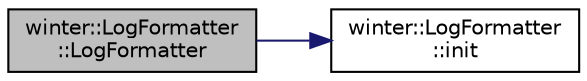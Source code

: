 digraph "winter::LogFormatter::LogFormatter"
{
 // LATEX_PDF_SIZE
  edge [fontname="Helvetica",fontsize="10",labelfontname="Helvetica",labelfontsize="10"];
  node [fontname="Helvetica",fontsize="10",shape=record];
  rankdir="LR";
  Node1 [label="winter::LogFormatter\l::LogFormatter",height=0.2,width=0.4,color="black", fillcolor="grey75", style="filled", fontcolor="black",tooltip="构造函数"];
  Node1 -> Node2 [color="midnightblue",fontsize="10",style="solid",fontname="Helvetica"];
  Node2 [label="winter::LogFormatter\l::init",height=0.2,width=0.4,color="black", fillcolor="white", style="filled",URL="$classwinter_1_1LogFormatter.html#aae71679c2e77cf243188261ebf73c830",tooltip="初始化,解析日志模板"];
}
